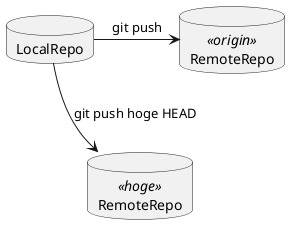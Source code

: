 @startuml only-origin

database LocalRepo as local
database RemoteRepo <<origin>> as origin
database RemoteRepo <<hoge>> as hoge

local -> origin: git push
local -> hoge: git push hoge HEAD

origin -[hidden]- hoge

remove @unlinked

@enduml
